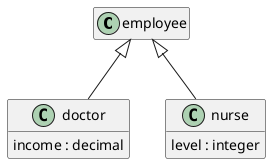 @startuml
hide <<Method>> circle
hide empty methods
hide empty fields
set namespaceSeparator none

class "employee" {
}

"employee" <|-- "doctor"

"employee" <|-- "nurse"

class "nurse" {
  level : integer
}

class "doctor" {
  income : decimal
}

@enduml